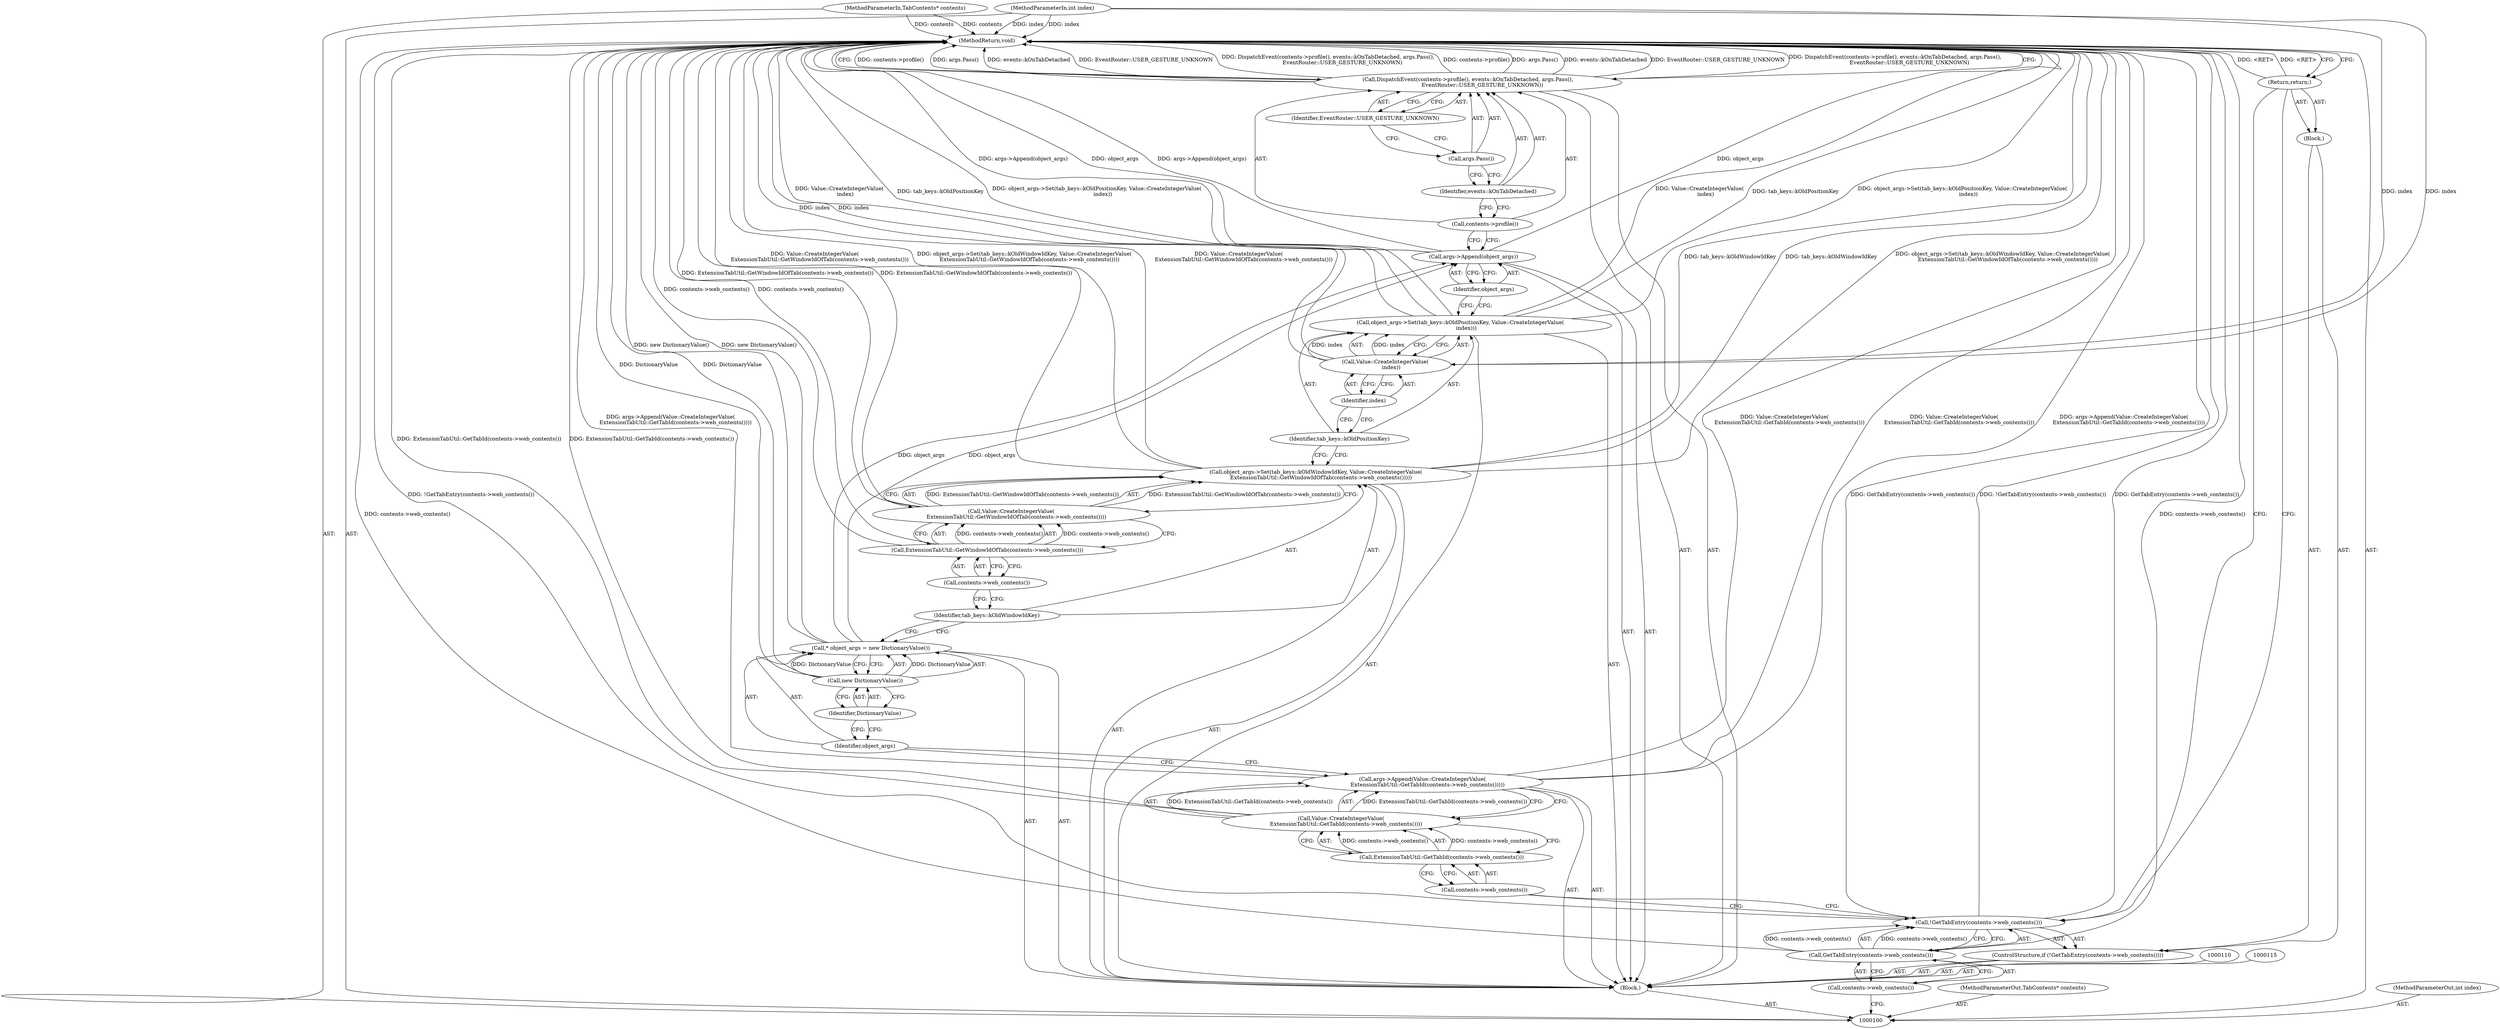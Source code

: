 digraph "1_Chrome_e89cfcb9090e8c98129ae9160c513f504db74599_0" {
"1000136" [label="(MethodReturn,void)"];
"1000101" [label="(MethodParameterIn,TabContents* contents)"];
"1000198" [label="(MethodParameterOut,TabContents* contents)"];
"1000102" [label="(MethodParameterIn,int index)"];
"1000199" [label="(MethodParameterOut,int index)"];
"1000103" [label="(Block,)"];
"1000116" [label="(Call,* object_args = new DictionaryValue())"];
"1000117" [label="(Identifier,object_args)"];
"1000118" [label="(Call,new DictionaryValue())"];
"1000119" [label="(Identifier,DictionaryValue)"];
"1000121" [label="(Identifier,tab_keys::kOldWindowIdKey)"];
"1000120" [label="(Call,object_args->Set(tab_keys::kOldWindowIdKey, Value::CreateIntegerValue(\n      ExtensionTabUtil::GetWindowIdOfTab(contents->web_contents()))))"];
"1000122" [label="(Call,Value::CreateIntegerValue(\n      ExtensionTabUtil::GetWindowIdOfTab(contents->web_contents())))"];
"1000124" [label="(Call,contents->web_contents())"];
"1000123" [label="(Call,ExtensionTabUtil::GetWindowIdOfTab(contents->web_contents()))"];
"1000126" [label="(Identifier,tab_keys::kOldPositionKey)"];
"1000125" [label="(Call,object_args->Set(tab_keys::kOldPositionKey, Value::CreateIntegerValue(\n       index)))"];
"1000127" [label="(Call,Value::CreateIntegerValue(\n       index))"];
"1000128" [label="(Identifier,index)"];
"1000130" [label="(Identifier,object_args)"];
"1000129" [label="(Call,args->Append(object_args))"];
"1000132" [label="(Call,contents->profile())"];
"1000131" [label="(Call,DispatchEvent(contents->profile(), events::kOnTabDetached, args.Pass(),\n                 EventRouter::USER_GESTURE_UNKNOWN))"];
"1000133" [label="(Identifier,events::kOnTabDetached)"];
"1000134" [label="(Call,args.Pass())"];
"1000135" [label="(Identifier,EventRouter::USER_GESTURE_UNKNOWN)"];
"1000107" [label="(Call,contents->web_contents())"];
"1000104" [label="(ControlStructure,if (!GetTabEntry(contents->web_contents())))"];
"1000108" [label="(Block,)"];
"1000105" [label="(Call,!GetTabEntry(contents->web_contents()))"];
"1000106" [label="(Call,GetTabEntry(contents->web_contents()))"];
"1000109" [label="(Return,return;)"];
"1000112" [label="(Call,Value::CreateIntegerValue(\n      ExtensionTabUtil::GetTabId(contents->web_contents())))"];
"1000111" [label="(Call,args->Append(Value::CreateIntegerValue(\n      ExtensionTabUtil::GetTabId(contents->web_contents()))))"];
"1000114" [label="(Call,contents->web_contents())"];
"1000113" [label="(Call,ExtensionTabUtil::GetTabId(contents->web_contents()))"];
"1000136" -> "1000100"  [label="AST: "];
"1000136" -> "1000109"  [label="CFG: "];
"1000136" -> "1000131"  [label="CFG: "];
"1000125" -> "1000136"  [label="DDG: object_args->Set(tab_keys::kOldPositionKey, Value::CreateIntegerValue(\n       index))"];
"1000125" -> "1000136"  [label="DDG: Value::CreateIntegerValue(\n       index)"];
"1000125" -> "1000136"  [label="DDG: tab_keys::kOldPositionKey"];
"1000106" -> "1000136"  [label="DDG: contents->web_contents()"];
"1000105" -> "1000136"  [label="DDG: !GetTabEntry(contents->web_contents())"];
"1000105" -> "1000136"  [label="DDG: GetTabEntry(contents->web_contents())"];
"1000120" -> "1000136"  [label="DDG: tab_keys::kOldWindowIdKey"];
"1000120" -> "1000136"  [label="DDG: Value::CreateIntegerValue(\n      ExtensionTabUtil::GetWindowIdOfTab(contents->web_contents()))"];
"1000120" -> "1000136"  [label="DDG: object_args->Set(tab_keys::kOldWindowIdKey, Value::CreateIntegerValue(\n      ExtensionTabUtil::GetWindowIdOfTab(contents->web_contents())))"];
"1000116" -> "1000136"  [label="DDG: new DictionaryValue()"];
"1000127" -> "1000136"  [label="DDG: index"];
"1000118" -> "1000136"  [label="DDG: DictionaryValue"];
"1000129" -> "1000136"  [label="DDG: object_args"];
"1000129" -> "1000136"  [label="DDG: args->Append(object_args)"];
"1000122" -> "1000136"  [label="DDG: ExtensionTabUtil::GetWindowIdOfTab(contents->web_contents())"];
"1000131" -> "1000136"  [label="DDG: contents->profile()"];
"1000131" -> "1000136"  [label="DDG: args.Pass()"];
"1000131" -> "1000136"  [label="DDG: events::kOnTabDetached"];
"1000131" -> "1000136"  [label="DDG: EventRouter::USER_GESTURE_UNKNOWN"];
"1000131" -> "1000136"  [label="DDG: DispatchEvent(contents->profile(), events::kOnTabDetached, args.Pass(),\n                 EventRouter::USER_GESTURE_UNKNOWN)"];
"1000102" -> "1000136"  [label="DDG: index"];
"1000111" -> "1000136"  [label="DDG: Value::CreateIntegerValue(\n      ExtensionTabUtil::GetTabId(contents->web_contents()))"];
"1000111" -> "1000136"  [label="DDG: args->Append(Value::CreateIntegerValue(\n      ExtensionTabUtil::GetTabId(contents->web_contents())))"];
"1000112" -> "1000136"  [label="DDG: ExtensionTabUtil::GetTabId(contents->web_contents())"];
"1000101" -> "1000136"  [label="DDG: contents"];
"1000123" -> "1000136"  [label="DDG: contents->web_contents()"];
"1000109" -> "1000136"  [label="DDG: <RET>"];
"1000101" -> "1000100"  [label="AST: "];
"1000101" -> "1000136"  [label="DDG: contents"];
"1000198" -> "1000100"  [label="AST: "];
"1000102" -> "1000100"  [label="AST: "];
"1000102" -> "1000136"  [label="DDG: index"];
"1000102" -> "1000127"  [label="DDG: index"];
"1000199" -> "1000100"  [label="AST: "];
"1000103" -> "1000100"  [label="AST: "];
"1000104" -> "1000103"  [label="AST: "];
"1000110" -> "1000103"  [label="AST: "];
"1000111" -> "1000103"  [label="AST: "];
"1000115" -> "1000103"  [label="AST: "];
"1000116" -> "1000103"  [label="AST: "];
"1000120" -> "1000103"  [label="AST: "];
"1000125" -> "1000103"  [label="AST: "];
"1000129" -> "1000103"  [label="AST: "];
"1000131" -> "1000103"  [label="AST: "];
"1000116" -> "1000103"  [label="AST: "];
"1000116" -> "1000118"  [label="CFG: "];
"1000117" -> "1000116"  [label="AST: "];
"1000118" -> "1000116"  [label="AST: "];
"1000121" -> "1000116"  [label="CFG: "];
"1000116" -> "1000136"  [label="DDG: new DictionaryValue()"];
"1000118" -> "1000116"  [label="DDG: DictionaryValue"];
"1000116" -> "1000129"  [label="DDG: object_args"];
"1000117" -> "1000116"  [label="AST: "];
"1000117" -> "1000111"  [label="CFG: "];
"1000119" -> "1000117"  [label="CFG: "];
"1000118" -> "1000116"  [label="AST: "];
"1000118" -> "1000119"  [label="CFG: "];
"1000119" -> "1000118"  [label="AST: "];
"1000116" -> "1000118"  [label="CFG: "];
"1000118" -> "1000136"  [label="DDG: DictionaryValue"];
"1000118" -> "1000116"  [label="DDG: DictionaryValue"];
"1000119" -> "1000118"  [label="AST: "];
"1000119" -> "1000117"  [label="CFG: "];
"1000118" -> "1000119"  [label="CFG: "];
"1000121" -> "1000120"  [label="AST: "];
"1000121" -> "1000116"  [label="CFG: "];
"1000124" -> "1000121"  [label="CFG: "];
"1000120" -> "1000103"  [label="AST: "];
"1000120" -> "1000122"  [label="CFG: "];
"1000121" -> "1000120"  [label="AST: "];
"1000122" -> "1000120"  [label="AST: "];
"1000126" -> "1000120"  [label="CFG: "];
"1000120" -> "1000136"  [label="DDG: tab_keys::kOldWindowIdKey"];
"1000120" -> "1000136"  [label="DDG: Value::CreateIntegerValue(\n      ExtensionTabUtil::GetWindowIdOfTab(contents->web_contents()))"];
"1000120" -> "1000136"  [label="DDG: object_args->Set(tab_keys::kOldWindowIdKey, Value::CreateIntegerValue(\n      ExtensionTabUtil::GetWindowIdOfTab(contents->web_contents())))"];
"1000122" -> "1000120"  [label="DDG: ExtensionTabUtil::GetWindowIdOfTab(contents->web_contents())"];
"1000122" -> "1000120"  [label="AST: "];
"1000122" -> "1000123"  [label="CFG: "];
"1000123" -> "1000122"  [label="AST: "];
"1000120" -> "1000122"  [label="CFG: "];
"1000122" -> "1000136"  [label="DDG: ExtensionTabUtil::GetWindowIdOfTab(contents->web_contents())"];
"1000122" -> "1000120"  [label="DDG: ExtensionTabUtil::GetWindowIdOfTab(contents->web_contents())"];
"1000123" -> "1000122"  [label="DDG: contents->web_contents()"];
"1000124" -> "1000123"  [label="AST: "];
"1000124" -> "1000121"  [label="CFG: "];
"1000123" -> "1000124"  [label="CFG: "];
"1000123" -> "1000122"  [label="AST: "];
"1000123" -> "1000124"  [label="CFG: "];
"1000124" -> "1000123"  [label="AST: "];
"1000122" -> "1000123"  [label="CFG: "];
"1000123" -> "1000136"  [label="DDG: contents->web_contents()"];
"1000123" -> "1000122"  [label="DDG: contents->web_contents()"];
"1000126" -> "1000125"  [label="AST: "];
"1000126" -> "1000120"  [label="CFG: "];
"1000128" -> "1000126"  [label="CFG: "];
"1000125" -> "1000103"  [label="AST: "];
"1000125" -> "1000127"  [label="CFG: "];
"1000126" -> "1000125"  [label="AST: "];
"1000127" -> "1000125"  [label="AST: "];
"1000130" -> "1000125"  [label="CFG: "];
"1000125" -> "1000136"  [label="DDG: object_args->Set(tab_keys::kOldPositionKey, Value::CreateIntegerValue(\n       index))"];
"1000125" -> "1000136"  [label="DDG: Value::CreateIntegerValue(\n       index)"];
"1000125" -> "1000136"  [label="DDG: tab_keys::kOldPositionKey"];
"1000127" -> "1000125"  [label="DDG: index"];
"1000127" -> "1000125"  [label="AST: "];
"1000127" -> "1000128"  [label="CFG: "];
"1000128" -> "1000127"  [label="AST: "];
"1000125" -> "1000127"  [label="CFG: "];
"1000127" -> "1000136"  [label="DDG: index"];
"1000127" -> "1000125"  [label="DDG: index"];
"1000102" -> "1000127"  [label="DDG: index"];
"1000128" -> "1000127"  [label="AST: "];
"1000128" -> "1000126"  [label="CFG: "];
"1000127" -> "1000128"  [label="CFG: "];
"1000130" -> "1000129"  [label="AST: "];
"1000130" -> "1000125"  [label="CFG: "];
"1000129" -> "1000130"  [label="CFG: "];
"1000129" -> "1000103"  [label="AST: "];
"1000129" -> "1000130"  [label="CFG: "];
"1000130" -> "1000129"  [label="AST: "];
"1000132" -> "1000129"  [label="CFG: "];
"1000129" -> "1000136"  [label="DDG: object_args"];
"1000129" -> "1000136"  [label="DDG: args->Append(object_args)"];
"1000116" -> "1000129"  [label="DDG: object_args"];
"1000132" -> "1000131"  [label="AST: "];
"1000132" -> "1000129"  [label="CFG: "];
"1000133" -> "1000132"  [label="CFG: "];
"1000131" -> "1000103"  [label="AST: "];
"1000131" -> "1000135"  [label="CFG: "];
"1000132" -> "1000131"  [label="AST: "];
"1000133" -> "1000131"  [label="AST: "];
"1000134" -> "1000131"  [label="AST: "];
"1000135" -> "1000131"  [label="AST: "];
"1000136" -> "1000131"  [label="CFG: "];
"1000131" -> "1000136"  [label="DDG: contents->profile()"];
"1000131" -> "1000136"  [label="DDG: args.Pass()"];
"1000131" -> "1000136"  [label="DDG: events::kOnTabDetached"];
"1000131" -> "1000136"  [label="DDG: EventRouter::USER_GESTURE_UNKNOWN"];
"1000131" -> "1000136"  [label="DDG: DispatchEvent(contents->profile(), events::kOnTabDetached, args.Pass(),\n                 EventRouter::USER_GESTURE_UNKNOWN)"];
"1000133" -> "1000131"  [label="AST: "];
"1000133" -> "1000132"  [label="CFG: "];
"1000134" -> "1000133"  [label="CFG: "];
"1000134" -> "1000131"  [label="AST: "];
"1000134" -> "1000133"  [label="CFG: "];
"1000135" -> "1000134"  [label="CFG: "];
"1000135" -> "1000131"  [label="AST: "];
"1000135" -> "1000134"  [label="CFG: "];
"1000131" -> "1000135"  [label="CFG: "];
"1000107" -> "1000106"  [label="AST: "];
"1000107" -> "1000100"  [label="CFG: "];
"1000106" -> "1000107"  [label="CFG: "];
"1000104" -> "1000103"  [label="AST: "];
"1000105" -> "1000104"  [label="AST: "];
"1000108" -> "1000104"  [label="AST: "];
"1000108" -> "1000104"  [label="AST: "];
"1000109" -> "1000108"  [label="AST: "];
"1000105" -> "1000104"  [label="AST: "];
"1000105" -> "1000106"  [label="CFG: "];
"1000106" -> "1000105"  [label="AST: "];
"1000109" -> "1000105"  [label="CFG: "];
"1000114" -> "1000105"  [label="CFG: "];
"1000105" -> "1000136"  [label="DDG: !GetTabEntry(contents->web_contents())"];
"1000105" -> "1000136"  [label="DDG: GetTabEntry(contents->web_contents())"];
"1000106" -> "1000105"  [label="DDG: contents->web_contents()"];
"1000106" -> "1000105"  [label="AST: "];
"1000106" -> "1000107"  [label="CFG: "];
"1000107" -> "1000106"  [label="AST: "];
"1000105" -> "1000106"  [label="CFG: "];
"1000106" -> "1000136"  [label="DDG: contents->web_contents()"];
"1000106" -> "1000105"  [label="DDG: contents->web_contents()"];
"1000109" -> "1000108"  [label="AST: "];
"1000109" -> "1000105"  [label="CFG: "];
"1000136" -> "1000109"  [label="CFG: "];
"1000109" -> "1000136"  [label="DDG: <RET>"];
"1000112" -> "1000111"  [label="AST: "];
"1000112" -> "1000113"  [label="CFG: "];
"1000113" -> "1000112"  [label="AST: "];
"1000111" -> "1000112"  [label="CFG: "];
"1000112" -> "1000136"  [label="DDG: ExtensionTabUtil::GetTabId(contents->web_contents())"];
"1000112" -> "1000111"  [label="DDG: ExtensionTabUtil::GetTabId(contents->web_contents())"];
"1000113" -> "1000112"  [label="DDG: contents->web_contents()"];
"1000111" -> "1000103"  [label="AST: "];
"1000111" -> "1000112"  [label="CFG: "];
"1000112" -> "1000111"  [label="AST: "];
"1000117" -> "1000111"  [label="CFG: "];
"1000111" -> "1000136"  [label="DDG: Value::CreateIntegerValue(\n      ExtensionTabUtil::GetTabId(contents->web_contents()))"];
"1000111" -> "1000136"  [label="DDG: args->Append(Value::CreateIntegerValue(\n      ExtensionTabUtil::GetTabId(contents->web_contents())))"];
"1000112" -> "1000111"  [label="DDG: ExtensionTabUtil::GetTabId(contents->web_contents())"];
"1000114" -> "1000113"  [label="AST: "];
"1000114" -> "1000105"  [label="CFG: "];
"1000113" -> "1000114"  [label="CFG: "];
"1000113" -> "1000112"  [label="AST: "];
"1000113" -> "1000114"  [label="CFG: "];
"1000114" -> "1000113"  [label="AST: "];
"1000112" -> "1000113"  [label="CFG: "];
"1000113" -> "1000112"  [label="DDG: contents->web_contents()"];
}
